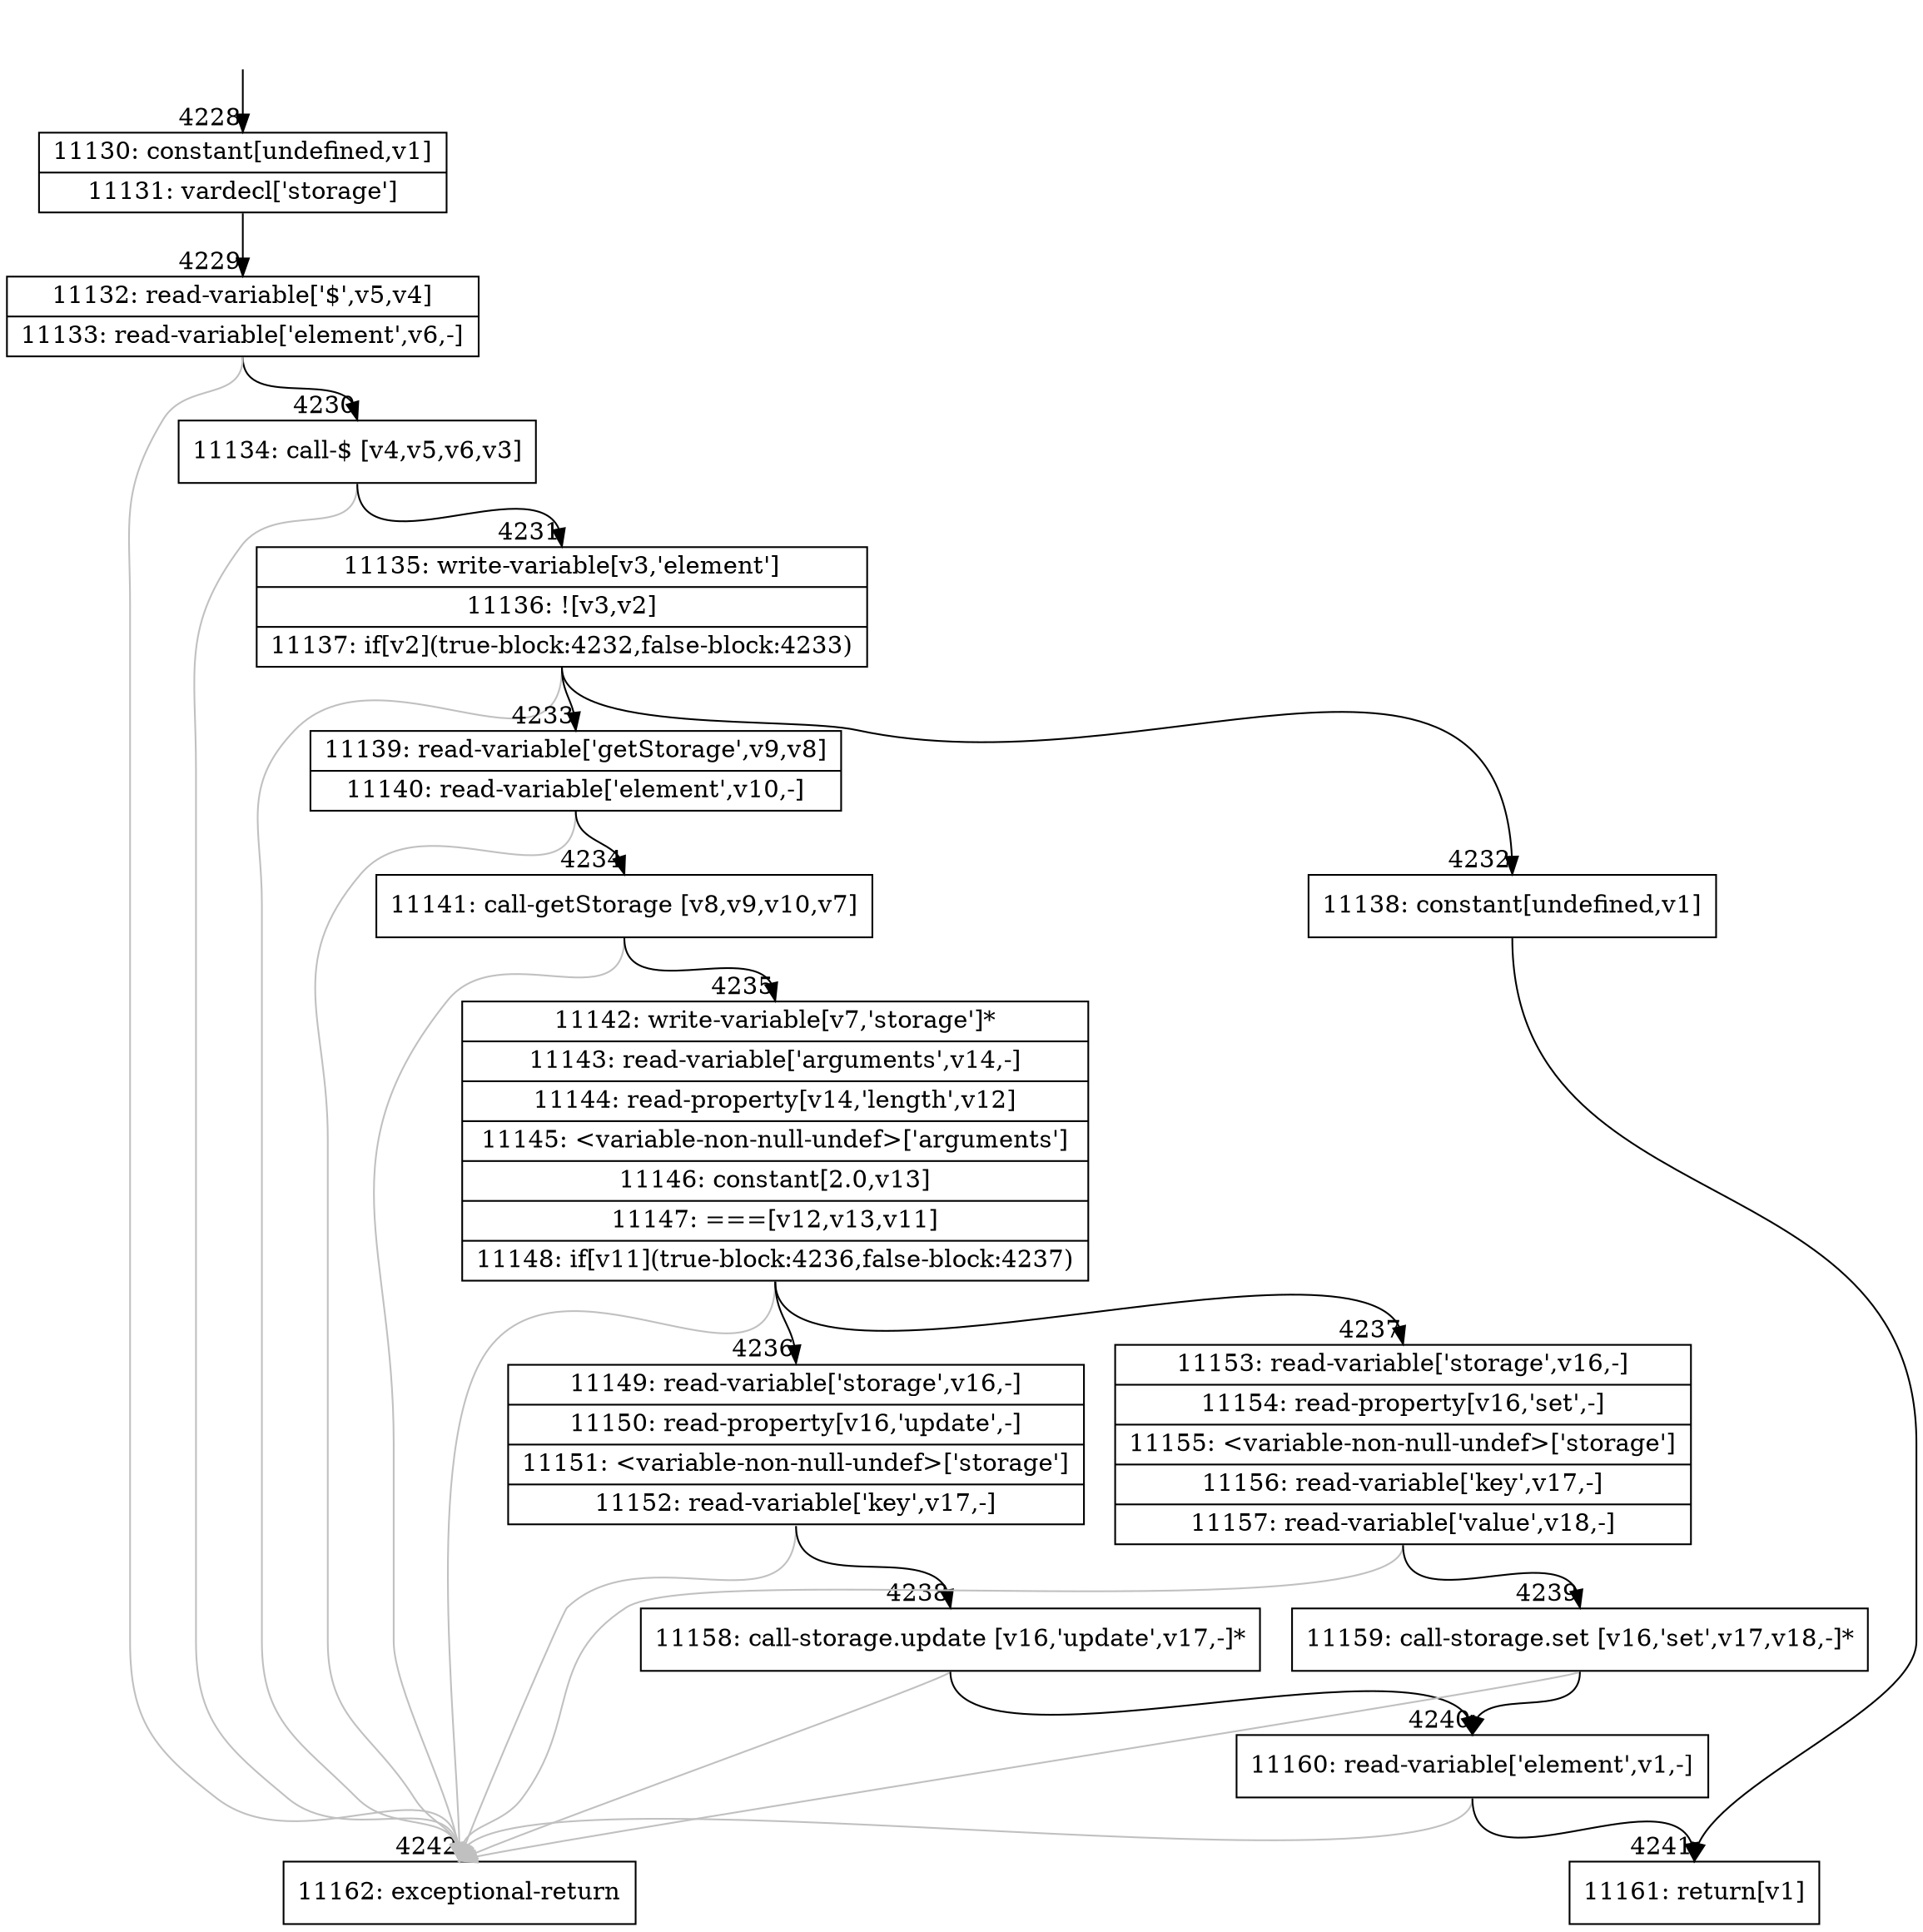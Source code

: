 digraph {
rankdir="TD"
BB_entry355[shape=none,label=""];
BB_entry355 -> BB4228 [tailport=s, headport=n, headlabel="    4228"]
BB4228 [shape=record label="{11130: constant[undefined,v1]|11131: vardecl['storage']}" ] 
BB4228 -> BB4229 [tailport=s, headport=n, headlabel="      4229"]
BB4229 [shape=record label="{11132: read-variable['$',v5,v4]|11133: read-variable['element',v6,-]}" ] 
BB4229 -> BB4230 [tailport=s, headport=n, headlabel="      4230"]
BB4229 -> BB4242 [tailport=s, headport=n, color=gray, headlabel="      4242"]
BB4230 [shape=record label="{11134: call-$ [v4,v5,v6,v3]}" ] 
BB4230 -> BB4231 [tailport=s, headport=n, headlabel="      4231"]
BB4230 -> BB4242 [tailport=s, headport=n, color=gray]
BB4231 [shape=record label="{11135: write-variable[v3,'element']|11136: ![v3,v2]|11137: if[v2](true-block:4232,false-block:4233)}" ] 
BB4231 -> BB4232 [tailport=s, headport=n, headlabel="      4232"]
BB4231 -> BB4233 [tailport=s, headport=n, headlabel="      4233"]
BB4231 -> BB4242 [tailport=s, headport=n, color=gray]
BB4232 [shape=record label="{11138: constant[undefined,v1]}" ] 
BB4232 -> BB4241 [tailport=s, headport=n, headlabel="      4241"]
BB4233 [shape=record label="{11139: read-variable['getStorage',v9,v8]|11140: read-variable['element',v10,-]}" ] 
BB4233 -> BB4234 [tailport=s, headport=n, headlabel="      4234"]
BB4233 -> BB4242 [tailport=s, headport=n, color=gray]
BB4234 [shape=record label="{11141: call-getStorage [v8,v9,v10,v7]}" ] 
BB4234 -> BB4235 [tailport=s, headport=n, headlabel="      4235"]
BB4234 -> BB4242 [tailport=s, headport=n, color=gray]
BB4235 [shape=record label="{11142: write-variable[v7,'storage']*|11143: read-variable['arguments',v14,-]|11144: read-property[v14,'length',v12]|11145: \<variable-non-null-undef\>['arguments']|11146: constant[2.0,v13]|11147: ===[v12,v13,v11]|11148: if[v11](true-block:4236,false-block:4237)}" ] 
BB4235 -> BB4236 [tailport=s, headport=n, headlabel="      4236"]
BB4235 -> BB4237 [tailport=s, headport=n, headlabel="      4237"]
BB4235 -> BB4242 [tailport=s, headport=n, color=gray]
BB4236 [shape=record label="{11149: read-variable['storage',v16,-]|11150: read-property[v16,'update',-]|11151: \<variable-non-null-undef\>['storage']|11152: read-variable['key',v17,-]}" ] 
BB4236 -> BB4238 [tailport=s, headport=n, headlabel="      4238"]
BB4236 -> BB4242 [tailport=s, headport=n, color=gray]
BB4237 [shape=record label="{11153: read-variable['storage',v16,-]|11154: read-property[v16,'set',-]|11155: \<variable-non-null-undef\>['storage']|11156: read-variable['key',v17,-]|11157: read-variable['value',v18,-]}" ] 
BB4237 -> BB4239 [tailport=s, headport=n, headlabel="      4239"]
BB4237 -> BB4242 [tailport=s, headport=n, color=gray]
BB4238 [shape=record label="{11158: call-storage.update [v16,'update',v17,-]*}" ] 
BB4238 -> BB4240 [tailport=s, headport=n, headlabel="      4240"]
BB4238 -> BB4242 [tailport=s, headport=n, color=gray]
BB4239 [shape=record label="{11159: call-storage.set [v16,'set',v17,v18,-]*}" ] 
BB4239 -> BB4240 [tailport=s, headport=n]
BB4239 -> BB4242 [tailport=s, headport=n, color=gray]
BB4240 [shape=record label="{11160: read-variable['element',v1,-]}" ] 
BB4240 -> BB4241 [tailport=s, headport=n]
BB4240 -> BB4242 [tailport=s, headport=n, color=gray]
BB4241 [shape=record label="{11161: return[v1]}" ] 
BB4242 [shape=record label="{11162: exceptional-return}" ] 
//#$~ 3256
}
